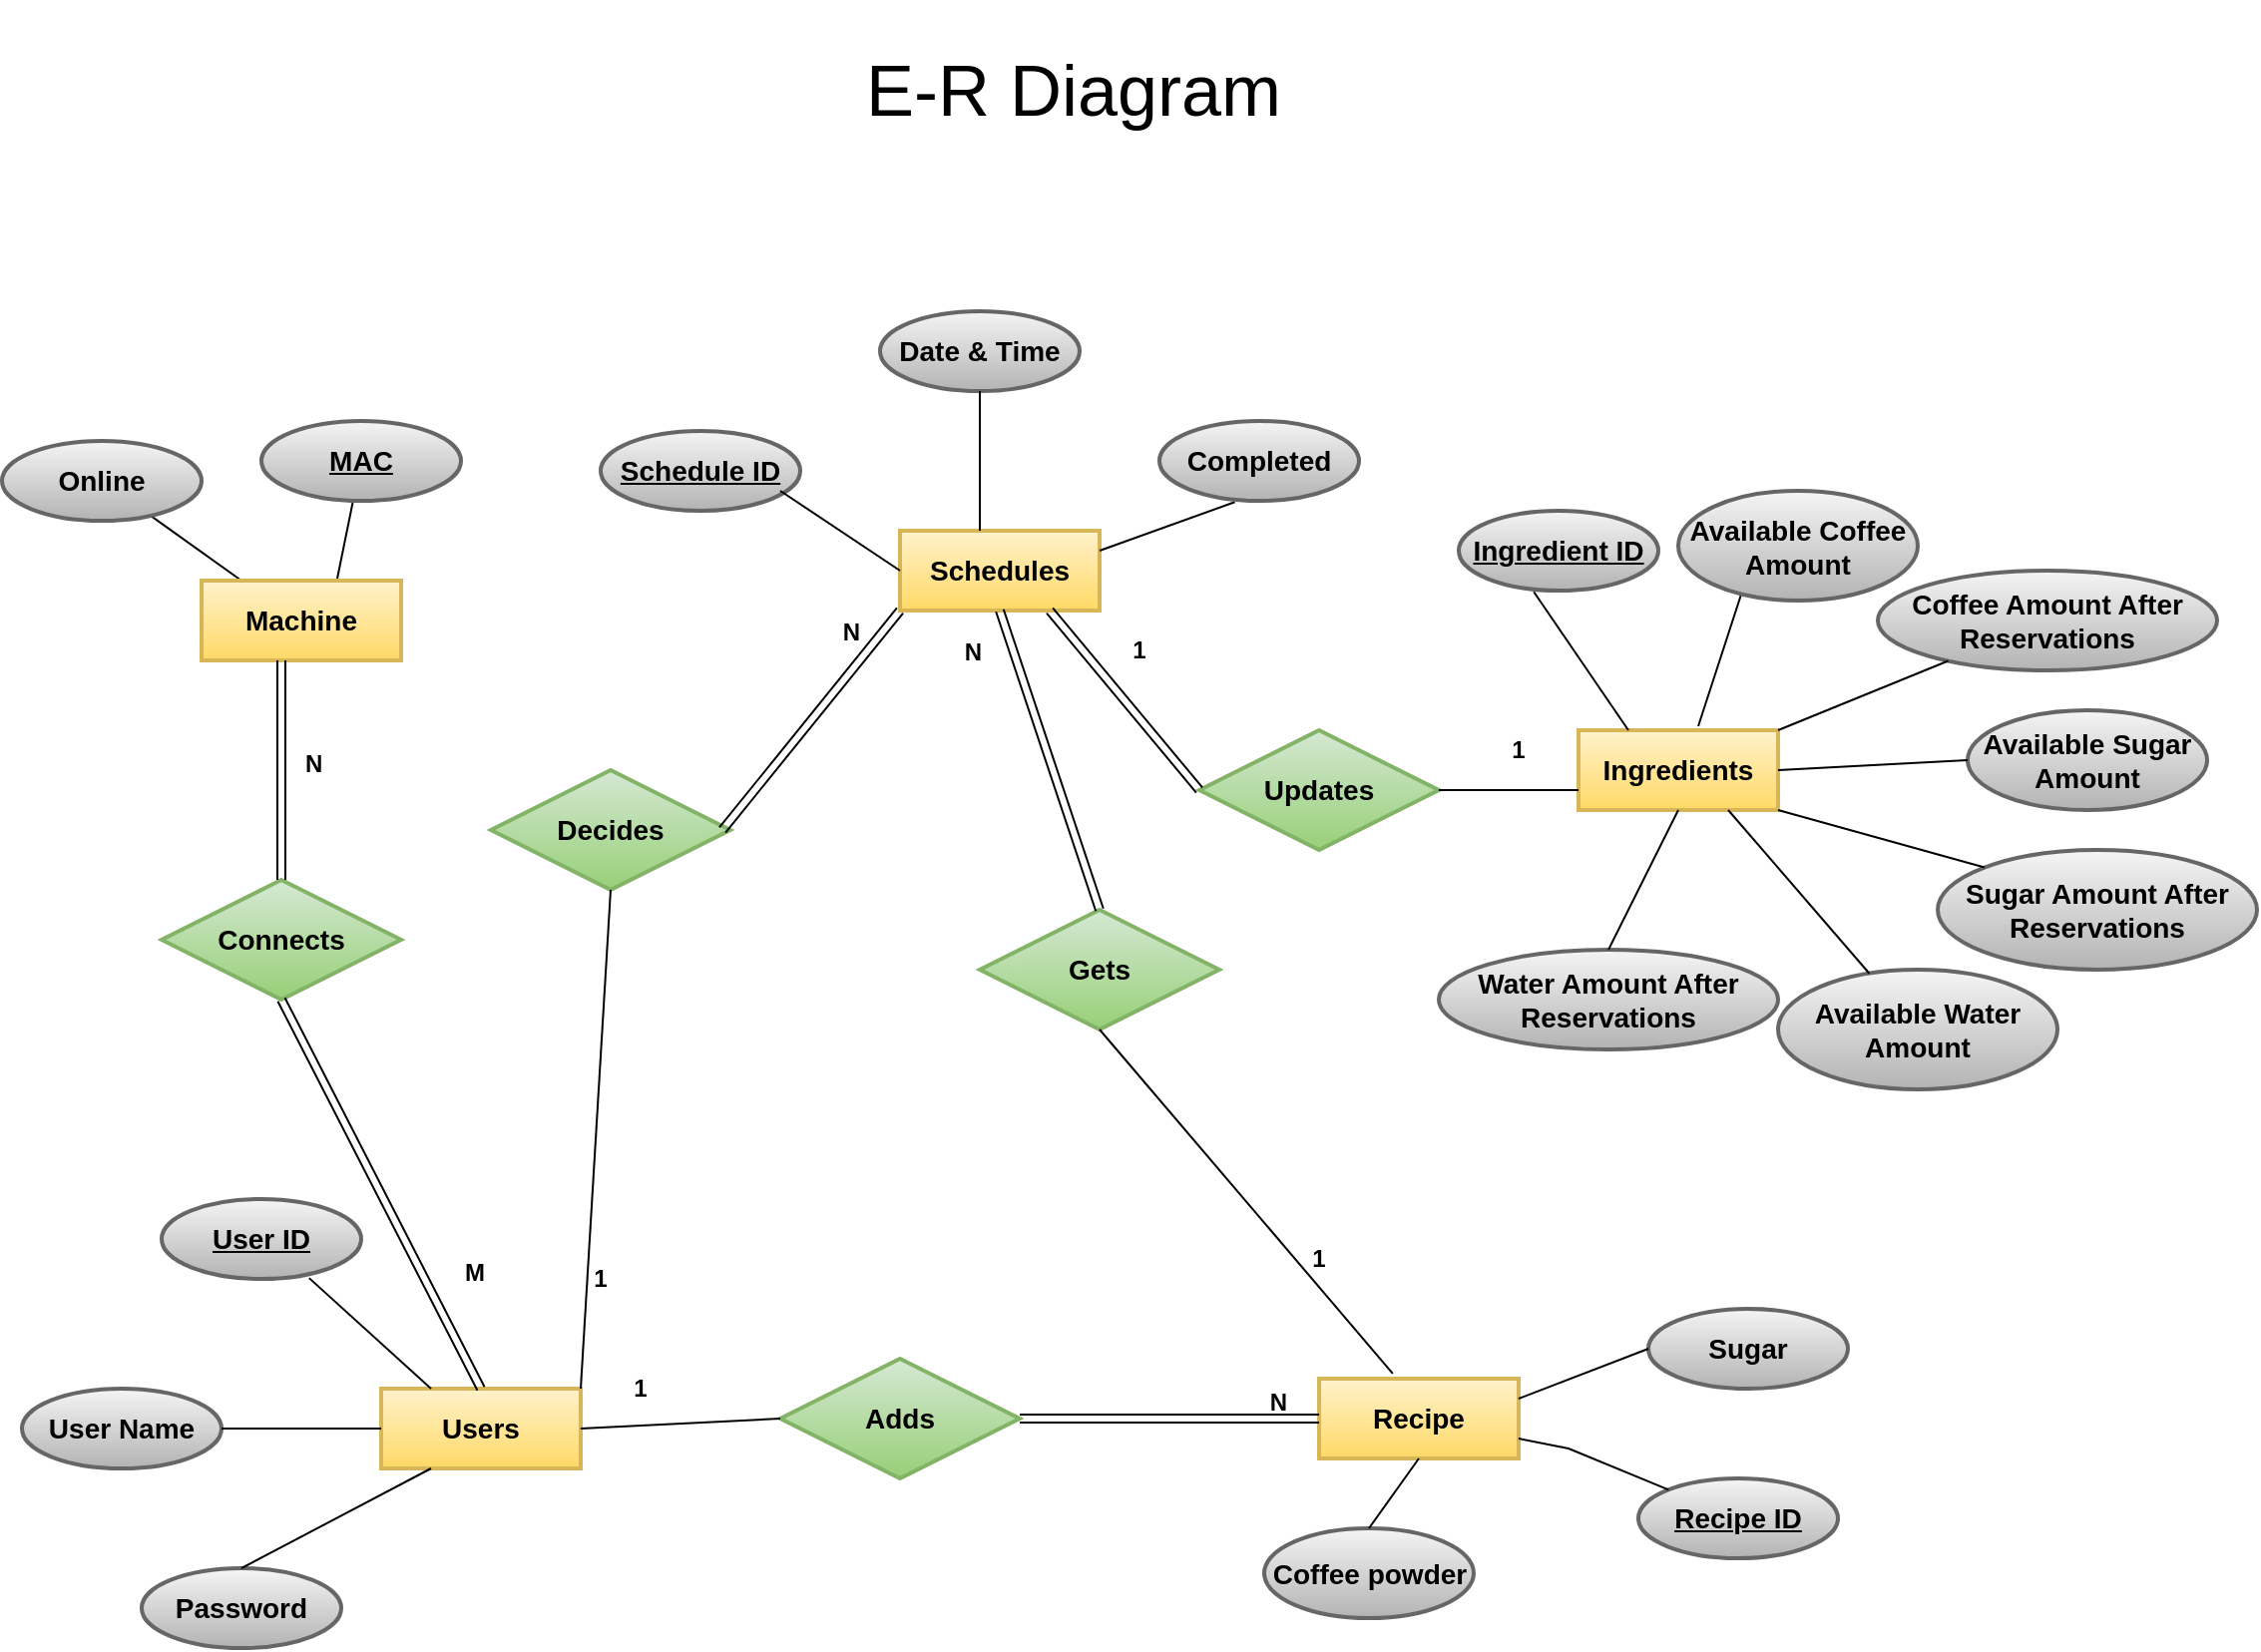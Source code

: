 <mxfile version="14.9.8" type="device"><diagram id="R2lEEEUBdFMjLlhIrx00" name="Page-1"><mxGraphModel dx="1736" dy="850" grid="0" gridSize="10" guides="1" tooltips="1" connect="1" arrows="1" fold="1" page="1" pageScale="1" pageWidth="850" pageHeight="1100" background="#ffffff" math="0" shadow="0" extFonts="Permanent Marker^https://fonts.googleapis.com/css?family=Permanent+Marker"><root><mxCell id="0"/><mxCell id="1" parent="0"/><mxCell id="8U8KSZyB_kCqXLYH77tu-1" value="&lt;b&gt;&lt;font style=&quot;font-size: 14px&quot;&gt;Ingredients&lt;/font&gt;&lt;/b&gt;" style="whiteSpace=wrap;html=1;align=center;gradientColor=#ffd966;fillColor=#fff2cc;strokeColor=#d6b656;strokeWidth=2;" parent="1" vertex="1"><mxGeometry x="980" y="410" width="100" height="40" as="geometry"/></mxCell><mxCell id="8U8KSZyB_kCqXLYH77tu-2" value="&lt;b&gt;&lt;font style=&quot;font-size: 14px&quot;&gt;Schedules&lt;/font&gt;&lt;/b&gt;" style="whiteSpace=wrap;html=1;align=center;gradientColor=#ffd966;fillColor=#fff2cc;strokeColor=#d6b656;strokeWidth=2;" parent="1" vertex="1"><mxGeometry x="640" y="310" width="100" height="40" as="geometry"/></mxCell><mxCell id="8U8KSZyB_kCqXLYH77tu-4" value="&lt;b&gt;&lt;font style=&quot;font-size: 14px&quot;&gt;Recipe&lt;/font&gt;&lt;/b&gt;" style="whiteSpace=wrap;html=1;align=center;gradientColor=#ffd966;fillColor=#fff2cc;strokeColor=#d6b656;strokeWidth=2;" parent="1" vertex="1"><mxGeometry x="850" y="735" width="100" height="40" as="geometry"/></mxCell><mxCell id="8U8KSZyB_kCqXLYH77tu-5" value="&lt;b&gt;&lt;font style=&quot;font-size: 14px&quot;&gt;Users&lt;/font&gt;&lt;/b&gt;" style="whiteSpace=wrap;html=1;align=center;gradientColor=#ffd966;fillColor=#fff2cc;strokeColor=#d6b656;strokeWidth=2;" parent="1" vertex="1"><mxGeometry x="380" y="740" width="100" height="40" as="geometry"/></mxCell><mxCell id="8U8KSZyB_kCqXLYH77tu-6" value="&lt;b&gt;&lt;font style=&quot;font-size: 14px&quot;&gt;User Name&lt;/font&gt;&lt;/b&gt;" style="ellipse;whiteSpace=wrap;html=1;align=center;gradientColor=#b3b3b3;fillColor=#f5f5f5;strokeColor=#666666;strokeWidth=2;" parent="1" vertex="1"><mxGeometry x="200" y="740" width="100" height="40" as="geometry"/></mxCell><mxCell id="8U8KSZyB_kCqXLYH77tu-7" value="&lt;b&gt;&lt;font style=&quot;font-size: 14px&quot;&gt;Password&lt;/font&gt;&lt;/b&gt;" style="ellipse;whiteSpace=wrap;html=1;align=center;gradientColor=#b3b3b3;fillColor=#f5f5f5;strokeColor=#666666;strokeWidth=2;" parent="1" vertex="1"><mxGeometry x="260" y="830" width="100" height="40" as="geometry"/></mxCell><mxCell id="8U8KSZyB_kCqXLYH77tu-12" value="" style="endArrow=none;html=1;rounded=0;exitX=0.739;exitY=0.989;exitDx=0;exitDy=0;exitPerimeter=0;entryX=0.25;entryY=0;entryDx=0;entryDy=0;" parent="1" source="8U8KSZyB_kCqXLYH77tu-18" target="8U8KSZyB_kCqXLYH77tu-5" edge="1"><mxGeometry relative="1" as="geometry"><mxPoint x="430" y="670" as="sourcePoint"/><mxPoint x="430" y="740" as="targetPoint"/></mxGeometry></mxCell><mxCell id="8U8KSZyB_kCqXLYH77tu-14" value="" style="endArrow=none;html=1;rounded=0;entryX=0;entryY=0.5;entryDx=0;entryDy=0;exitX=1;exitY=0.5;exitDx=0;exitDy=0;" parent="1" source="8U8KSZyB_kCqXLYH77tu-6" target="8U8KSZyB_kCqXLYH77tu-5" edge="1"><mxGeometry relative="1" as="geometry"><mxPoint x="350" y="690" as="sourcePoint"/><mxPoint x="380" y="790" as="targetPoint"/></mxGeometry></mxCell><mxCell id="8U8KSZyB_kCqXLYH77tu-15" value="" style="endArrow=none;html=1;rounded=0;entryX=0.25;entryY=1;entryDx=0;entryDy=0;exitX=0.5;exitY=0;exitDx=0;exitDy=0;" parent="1" source="8U8KSZyB_kCqXLYH77tu-7" target="8U8KSZyB_kCqXLYH77tu-5" edge="1"><mxGeometry relative="1" as="geometry"><mxPoint x="340" y="790" as="sourcePoint"/><mxPoint x="370" y="840" as="targetPoint"/></mxGeometry></mxCell><mxCell id="8U8KSZyB_kCqXLYH77tu-18" value="&lt;b&gt;&lt;font style=&quot;font-size: 14px&quot;&gt;User ID&lt;/font&gt;&lt;/b&gt;" style="ellipse;whiteSpace=wrap;html=1;align=center;fontStyle=4;gradientColor=#b3b3b3;fillColor=#f5f5f5;strokeColor=#666666;strokeWidth=2;" parent="1" vertex="1"><mxGeometry x="270" y="645" width="100" height="40" as="geometry"/></mxCell><mxCell id="8U8KSZyB_kCqXLYH77tu-19" value="&lt;font style=&quot;font-size: 14px&quot;&gt;&lt;b&gt;Schedule ID&lt;/b&gt;&lt;/font&gt;" style="ellipse;whiteSpace=wrap;html=1;align=center;fontStyle=4;gradientColor=#b3b3b3;fillColor=#f5f5f5;strokeColor=#666666;strokeWidth=2;" parent="1" vertex="1"><mxGeometry x="490" y="260" width="100" height="40" as="geometry"/></mxCell><mxCell id="8U8KSZyB_kCqXLYH77tu-21" value="&lt;b&gt;&lt;font style=&quot;font-size: 14px&quot;&gt;Sugar&lt;/font&gt;&lt;/b&gt;" style="ellipse;whiteSpace=wrap;html=1;align=center;gradientColor=#b3b3b3;fillColor=#f5f5f5;strokeColor=#666666;strokeWidth=2;" parent="1" vertex="1"><mxGeometry x="1015" y="700" width="100" height="40" as="geometry"/></mxCell><mxCell id="8U8KSZyB_kCqXLYH77tu-22" value="&lt;b&gt;&lt;font style=&quot;font-size: 14px&quot;&gt;Coffee powder&lt;/font&gt;&lt;/b&gt;" style="ellipse;whiteSpace=wrap;html=1;align=center;gradientColor=#b3b3b3;fillColor=#f5f5f5;strokeColor=#666666;strokeWidth=2;" parent="1" vertex="1"><mxGeometry x="822.5" y="810" width="105" height="45" as="geometry"/></mxCell><mxCell id="8U8KSZyB_kCqXLYH77tu-25" value="&lt;font style=&quot;font-size: 14px&quot;&gt;&lt;b&gt;Date &amp;amp; Time&lt;/b&gt;&lt;/font&gt;" style="ellipse;whiteSpace=wrap;html=1;align=center;gradientColor=#b3b3b3;fillColor=#f5f5f5;strokeColor=#666666;strokeWidth=2;" parent="1" vertex="1"><mxGeometry x="630" y="200" width="100" height="40" as="geometry"/></mxCell><mxCell id="8U8KSZyB_kCqXLYH77tu-29" value="" style="endArrow=none;html=1;rounded=0;entryX=0.5;entryY=1;entryDx=0;entryDy=0;exitX=0.5;exitY=0;exitDx=0;exitDy=0;" parent="1" source="8U8KSZyB_kCqXLYH77tu-22" target="8U8KSZyB_kCqXLYH77tu-4" edge="1"><mxGeometry relative="1" as="geometry"><mxPoint x="885" y="860" as="sourcePoint"/><mxPoint x="555" y="770" as="targetPoint"/></mxGeometry></mxCell><mxCell id="8U8KSZyB_kCqXLYH77tu-31" value="" style="endArrow=none;html=1;rounded=0;entryX=0;entryY=0.5;entryDx=0;entryDy=0;exitX=1;exitY=0.25;exitDx=0;exitDy=0;" parent="1" source="8U8KSZyB_kCqXLYH77tu-4" target="8U8KSZyB_kCqXLYH77tu-21" edge="1"><mxGeometry relative="1" as="geometry"><mxPoint x="395" y="770" as="sourcePoint"/><mxPoint x="555" y="770" as="targetPoint"/></mxGeometry></mxCell><mxCell id="8U8KSZyB_kCqXLYH77tu-34" value="" style="endArrow=none;html=1;rounded=0;entryX=0.5;entryY=1;entryDx=0;entryDy=0;" parent="1" target="8U8KSZyB_kCqXLYH77tu-25" edge="1"><mxGeometry relative="1" as="geometry"><mxPoint x="680" y="310" as="sourcePoint"/><mxPoint x="700" y="330" as="targetPoint"/></mxGeometry></mxCell><mxCell id="8U8KSZyB_kCqXLYH77tu-35" value="" style="endArrow=none;html=1;rounded=0;entryX=0;entryY=0.5;entryDx=0;entryDy=0;" parent="1" target="8U8KSZyB_kCqXLYH77tu-2" edge="1"><mxGeometry relative="1" as="geometry"><mxPoint x="580" y="290" as="sourcePoint"/><mxPoint x="700" y="330" as="targetPoint"/></mxGeometry></mxCell><mxCell id="8U8KSZyB_kCqXLYH77tu-39" value="&lt;b&gt;&lt;font style=&quot;font-size: 14px&quot;&gt;Sugar Amount After Reservations&lt;/font&gt;&lt;/b&gt;" style="ellipse;whiteSpace=wrap;html=1;align=center;gradientColor=#b3b3b3;fillColor=#f5f5f5;strokeColor=#666666;strokeWidth=2;" parent="1" vertex="1"><mxGeometry x="1160" y="470" width="160" height="60" as="geometry"/></mxCell><mxCell id="8U8KSZyB_kCqXLYH77tu-40" value="&lt;b&gt;&lt;font style=&quot;font-size: 14px&quot;&gt;Coffee Amount After Reservations&lt;/font&gt;&lt;/b&gt;" style="ellipse;whiteSpace=wrap;html=1;align=center;gradientColor=#b3b3b3;fillColor=#f5f5f5;strokeColor=#666666;strokeWidth=2;" parent="1" vertex="1"><mxGeometry x="1130" y="330" width="170" height="50" as="geometry"/></mxCell><mxCell id="8U8KSZyB_kCqXLYH77tu-41" value="&lt;b&gt;&lt;font style=&quot;font-size: 14px&quot;&gt;Ingredient ID&lt;/font&gt;&lt;/b&gt;" style="ellipse;whiteSpace=wrap;html=1;align=center;fontStyle=4;gradientColor=#b3b3b3;fillColor=#f5f5f5;strokeColor=#666666;strokeWidth=2;" parent="1" vertex="1"><mxGeometry x="920" y="300" width="100" height="40" as="geometry"/></mxCell><mxCell id="8U8KSZyB_kCqXLYH77tu-45" value="&lt;font style=&quot;font-size: 14px&quot;&gt;&lt;b&gt;Decides&lt;/b&gt;&lt;/font&gt;" style="shape=rhombus;perimeter=rhombusPerimeter;whiteSpace=wrap;html=1;align=center;gradientColor=#97d077;fillColor=#d5e8d4;strokeColor=#82b366;strokeWidth=2;" parent="1" vertex="1"><mxGeometry x="435" y="430" width="120" height="60" as="geometry"/></mxCell><mxCell id="8U8KSZyB_kCqXLYH77tu-46" value="" style="endArrow=none;html=1;rounded=0;exitX=1;exitY=0;exitDx=0;exitDy=0;entryX=0.5;entryY=1;entryDx=0;entryDy=0;" parent="1" source="8U8KSZyB_kCqXLYH77tu-5" target="8U8KSZyB_kCqXLYH77tu-45" edge="1"><mxGeometry relative="1" as="geometry"><mxPoint x="690" y="480" as="sourcePoint"/><mxPoint x="850" y="480" as="targetPoint"/></mxGeometry></mxCell><mxCell id="8U8KSZyB_kCqXLYH77tu-49" value="&lt;b&gt;1&lt;/b&gt;" style="text;html=1;strokeColor=none;fillColor=none;align=center;verticalAlign=middle;whiteSpace=wrap;rounded=0;" parent="1" vertex="1"><mxGeometry x="470" y="675" width="40" height="20" as="geometry"/></mxCell><mxCell id="8U8KSZyB_kCqXLYH77tu-56" value="" style="shape=link;html=1;rounded=0;entryX=0;entryY=1;entryDx=0;entryDy=0;exitX=0.967;exitY=0.5;exitDx=0;exitDy=0;exitPerimeter=0;" parent="1" source="8U8KSZyB_kCqXLYH77tu-45" target="8U8KSZyB_kCqXLYH77tu-2" edge="1"><mxGeometry relative="1" as="geometry"><mxPoint x="520" y="410" as="sourcePoint"/><mxPoint x="680" y="410" as="targetPoint"/></mxGeometry></mxCell><mxCell id="8U8KSZyB_kCqXLYH77tu-57" value="&lt;b&gt;N&lt;/b&gt;" style="resizable=0;html=1;align=right;verticalAlign=bottom;" parent="8U8KSZyB_kCqXLYH77tu-56" connectable="0" vertex="1"><mxGeometry x="1" relative="1" as="geometry"><mxPoint x="-20" y="20" as="offset"/></mxGeometry></mxCell><mxCell id="8U8KSZyB_kCqXLYH77tu-58" value="&lt;b&gt;&lt;font style=&quot;font-size: 14px&quot;&gt;Recipe ID&lt;/font&gt;&lt;/b&gt;" style="ellipse;whiteSpace=wrap;html=1;align=center;fontStyle=4;gradientColor=#b3b3b3;fillColor=#f5f5f5;strokeColor=#666666;strokeWidth=2;" parent="1" vertex="1"><mxGeometry x="1010" y="785" width="100" height="40" as="geometry"/></mxCell><mxCell id="8U8KSZyB_kCqXLYH77tu-60" value="" style="endArrow=none;html=1;rounded=0;entryX=1;entryY=0.75;entryDx=0;entryDy=0;" parent="1" source="8U8KSZyB_kCqXLYH77tu-58" target="8U8KSZyB_kCqXLYH77tu-4" edge="1"><mxGeometry relative="1" as="geometry"><mxPoint x="615" y="800" as="sourcePoint"/><mxPoint x="775" y="800" as="targetPoint"/><Array as="points"><mxPoint x="975" y="770"/></Array></mxGeometry></mxCell><mxCell id="8U8KSZyB_kCqXLYH77tu-61" value="&lt;b&gt;&lt;font style=&quot;font-size: 14px&quot;&gt;Adds&lt;/font&gt;&lt;/b&gt;" style="shape=rhombus;perimeter=rhombusPerimeter;whiteSpace=wrap;html=1;align=center;gradientColor=#97d077;fillColor=#d5e8d4;strokeColor=#82b366;strokeWidth=2;" parent="1" vertex="1"><mxGeometry x="580" y="725" width="120" height="60" as="geometry"/></mxCell><mxCell id="8U8KSZyB_kCqXLYH77tu-62" value="" style="endArrow=none;html=1;rounded=0;exitX=1;exitY=0.5;exitDx=0;exitDy=0;entryX=0;entryY=0.5;entryDx=0;entryDy=0;" parent="1" source="8U8KSZyB_kCqXLYH77tu-5" target="8U8KSZyB_kCqXLYH77tu-61" edge="1"><mxGeometry relative="1" as="geometry"><mxPoint x="720" y="655" as="sourcePoint"/><mxPoint x="880" y="655" as="targetPoint"/></mxGeometry></mxCell><mxCell id="8U8KSZyB_kCqXLYH77tu-63" value="" style="shape=link;html=1;rounded=0;exitX=1;exitY=0.5;exitDx=0;exitDy=0;entryX=0;entryY=0.5;entryDx=0;entryDy=0;" parent="1" source="8U8KSZyB_kCqXLYH77tu-61" target="8U8KSZyB_kCqXLYH77tu-4" edge="1"><mxGeometry relative="1" as="geometry"><mxPoint x="720" y="655" as="sourcePoint"/><mxPoint x="880" y="655" as="targetPoint"/><Array as="points"><mxPoint x="760" y="755"/></Array></mxGeometry></mxCell><mxCell id="8U8KSZyB_kCqXLYH77tu-64" value="&lt;b&gt;N&lt;/b&gt;" style="resizable=0;html=1;align=right;verticalAlign=bottom;" parent="8U8KSZyB_kCqXLYH77tu-63" connectable="0" vertex="1"><mxGeometry x="1" relative="1" as="geometry"><mxPoint x="-16" as="offset"/></mxGeometry></mxCell><mxCell id="8U8KSZyB_kCqXLYH77tu-65" value="&lt;font style=&quot;font-size: 14px&quot;&gt;&lt;b&gt;Updates&lt;/b&gt;&lt;/font&gt;" style="shape=rhombus;perimeter=rhombusPerimeter;whiteSpace=wrap;html=1;align=center;gradientColor=#97d077;fillColor=#d5e8d4;strokeColor=#82b366;strokeWidth=2;" parent="1" vertex="1"><mxGeometry x="790" y="410" width="120" height="60" as="geometry"/></mxCell><mxCell id="8U8KSZyB_kCqXLYH77tu-69" value="&lt;b&gt;1&lt;/b&gt;" style="text;html=1;strokeColor=none;fillColor=none;align=center;verticalAlign=middle;whiteSpace=wrap;rounded=0;" parent="1" vertex="1"><mxGeometry x="490" y="730" width="40" height="20" as="geometry"/></mxCell><mxCell id="8U8KSZyB_kCqXLYH77tu-71" value="" style="endArrow=none;html=1;rounded=0;exitX=1;exitY=0.5;exitDx=0;exitDy=0;entryX=0;entryY=0.75;entryDx=0;entryDy=0;" parent="1" source="8U8KSZyB_kCqXLYH77tu-65" target="8U8KSZyB_kCqXLYH77tu-1" edge="1"><mxGeometry relative="1" as="geometry"><mxPoint x="640" y="490" as="sourcePoint"/><mxPoint x="800" y="490" as="targetPoint"/></mxGeometry></mxCell><mxCell id="8U8KSZyB_kCqXLYH77tu-72" value="" style="shape=link;html=1;rounded=0;exitX=0.75;exitY=1;exitDx=0;exitDy=0;" parent="1" source="8U8KSZyB_kCqXLYH77tu-2" edge="1"><mxGeometry relative="1" as="geometry"><mxPoint x="640" y="490" as="sourcePoint"/><mxPoint x="790" y="440" as="targetPoint"/></mxGeometry></mxCell><mxCell id="8U8KSZyB_kCqXLYH77tu-74" value="&lt;b&gt;1&lt;/b&gt;" style="text;html=1;strokeColor=none;fillColor=none;align=center;verticalAlign=middle;whiteSpace=wrap;rounded=0;" parent="1" vertex="1"><mxGeometry x="740" y="360" width="40" height="20" as="geometry"/></mxCell><mxCell id="8U8KSZyB_kCqXLYH77tu-75" value="&lt;b&gt;1&lt;/b&gt;" style="text;html=1;strokeColor=none;fillColor=none;align=center;verticalAlign=middle;whiteSpace=wrap;rounded=0;" parent="1" vertex="1"><mxGeometry x="930" y="410" width="40" height="20" as="geometry"/></mxCell><mxCell id="8U8KSZyB_kCqXLYH77tu-77" value="" style="endArrow=none;html=1;rounded=0;entryX=0.376;entryY=1.015;entryDx=0;entryDy=0;exitX=0.25;exitY=0;exitDx=0;exitDy=0;entryPerimeter=0;" parent="1" source="8U8KSZyB_kCqXLYH77tu-1" target="8U8KSZyB_kCqXLYH77tu-41" edge="1"><mxGeometry relative="1" as="geometry"><mxPoint x="940" y="620" as="sourcePoint"/><mxPoint x="1100" y="620" as="targetPoint"/></mxGeometry></mxCell><mxCell id="8U8KSZyB_kCqXLYH77tu-79" value="" style="endArrow=none;html=1;rounded=0;entryX=0.378;entryY=1.016;entryDx=0;entryDy=0;entryPerimeter=0;exitX=1;exitY=0.25;exitDx=0;exitDy=0;" parent="1" source="8U8KSZyB_kCqXLYH77tu-2" target="Kc6LJuIWfiiOMojNywmI-25" edge="1"><mxGeometry relative="1" as="geometry"><mxPoint x="724" y="305" as="sourcePoint"/><mxPoint x="810.0" y="310" as="targetPoint"/></mxGeometry></mxCell><mxCell id="Kc6LJuIWfiiOMojNywmI-2" value="&lt;font style=&quot;font-size: 14px&quot;&gt;&lt;b&gt;Connects&lt;/b&gt;&lt;/font&gt;" style="shape=rhombus;perimeter=rhombusPerimeter;whiteSpace=wrap;html=1;align=center;gradientColor=#97d077;fillColor=#d5e8d4;strokeColor=#82b366;strokeWidth=2;" vertex="1" parent="1"><mxGeometry x="270" y="485" width="120" height="60" as="geometry"/></mxCell><mxCell id="Kc6LJuIWfiiOMojNywmI-6" value="" style="endArrow=none;html=1;rounded=0;exitX=0.68;exitY=-0.025;exitDx=0;exitDy=0;exitPerimeter=0;" edge="1" parent="1" source="Kc6LJuIWfiiOMojNywmI-11" target="Kc6LJuIWfiiOMojNywmI-7"><mxGeometry relative="1" as="geometry"><mxPoint x="357.1" y="341.72" as="sourcePoint"/><mxPoint x="370" y="275" as="targetPoint"/></mxGeometry></mxCell><mxCell id="Kc6LJuIWfiiOMojNywmI-7" value="&lt;font style=&quot;font-size: 14px&quot;&gt;&lt;b&gt;MAC&lt;/b&gt;&lt;/font&gt;" style="ellipse;whiteSpace=wrap;html=1;align=center;fontStyle=4;gradientColor=#b3b3b3;fillColor=#f5f5f5;strokeColor=#666666;strokeWidth=2;" vertex="1" parent="1"><mxGeometry x="320" y="255" width="100" height="40" as="geometry"/></mxCell><mxCell id="Kc6LJuIWfiiOMojNywmI-8" value="" style="endArrow=none;html=1;rounded=0;exitX=0.2;exitY=0;exitDx=0;exitDy=0;exitPerimeter=0;" edge="1" parent="1" source="Kc6LJuIWfiiOMojNywmI-11" target="Kc6LJuIWfiiOMojNywmI-9"><mxGeometry relative="1" as="geometry"><mxPoint x="304" y="342" as="sourcePoint"/><mxPoint x="270" y="285" as="targetPoint"/></mxGeometry></mxCell><mxCell id="Kc6LJuIWfiiOMojNywmI-9" value="&lt;font style=&quot;font-size: 14px&quot;&gt;&lt;b&gt;Online&lt;/b&gt;&lt;/font&gt;" style="ellipse;whiteSpace=wrap;html=1;align=center;fillColor=#f5f5f5;strokeColor=#666666;gradientColor=#b3b3b3;strokeWidth=2;" vertex="1" parent="1"><mxGeometry x="190" y="265" width="100" height="40" as="geometry"/></mxCell><mxCell id="Kc6LJuIWfiiOMojNywmI-11" value="&lt;font style=&quot;font-size: 14px&quot;&gt;&lt;b&gt;Machine&lt;/b&gt;&lt;/font&gt;" style="whiteSpace=wrap;html=1;align=center;gradientColor=#ffd966;fillColor=#fff2cc;strokeColor=#d6b656;strokeWidth=2;" vertex="1" parent="1"><mxGeometry x="290" y="335" width="100" height="40" as="geometry"/></mxCell><mxCell id="Kc6LJuIWfiiOMojNywmI-13" value="&lt;font style=&quot;font-size: 14px&quot;&gt;&lt;b&gt;Gets&lt;/b&gt;&lt;/font&gt;" style="shape=rhombus;perimeter=rhombusPerimeter;whiteSpace=wrap;html=1;align=center;gradientColor=#97d077;fillColor=#d5e8d4;strokeColor=#82b366;strokeWidth=2;" vertex="1" parent="1"><mxGeometry x="680" y="500" width="120" height="60" as="geometry"/></mxCell><mxCell id="Kc6LJuIWfiiOMojNywmI-17" value="&lt;b&gt;N&lt;/b&gt;" style="resizable=0;html=1;align=right;verticalAlign=bottom;" connectable="0" vertex="1" parent="1"><mxGeometry x="680" y="340" as="geometry"><mxPoint x="1" y="39" as="offset"/></mxGeometry></mxCell><mxCell id="Kc6LJuIWfiiOMojNywmI-18" value="" style="endArrow=none;html=1;rounded=0;exitX=0.261;exitY=0.954;exitDx=0;exitDy=0;exitPerimeter=0;" edge="1" parent="1" source="Kc6LJuIWfiiOMojNywmI-19"><mxGeometry relative="1" as="geometry"><mxPoint x="1160" y="360" as="sourcePoint"/><mxPoint x="1040" y="408" as="targetPoint"/></mxGeometry></mxCell><mxCell id="Kc6LJuIWfiiOMojNywmI-19" value="&lt;b&gt;&lt;font style=&quot;font-size: 14px&quot;&gt;Available Coffee Amount&lt;/font&gt;&lt;/b&gt;" style="ellipse;whiteSpace=wrap;html=1;align=center;gradientColor=#b3b3b3;fillColor=#f5f5f5;strokeColor=#666666;strokeWidth=2;" vertex="1" parent="1"><mxGeometry x="1030" y="290" width="120" height="55" as="geometry"/></mxCell><mxCell id="Kc6LJuIWfiiOMojNywmI-21" value="&lt;b&gt;&lt;font style=&quot;font-size: 14px&quot;&gt;Available Sugar Amount&lt;/font&gt;&lt;/b&gt;" style="ellipse;whiteSpace=wrap;html=1;align=center;gradientColor=#b3b3b3;fillColor=#f5f5f5;strokeColor=#666666;strokeWidth=2;" vertex="1" parent="1"><mxGeometry x="1175" y="400" width="120" height="50" as="geometry"/></mxCell><mxCell id="Kc6LJuIWfiiOMojNywmI-25" value="&lt;b&gt;&lt;font style=&quot;font-size: 14px&quot;&gt;Completed&lt;/font&gt;&lt;/b&gt;" style="ellipse;whiteSpace=wrap;html=1;align=center;gradientColor=#b3b3b3;fillColor=#f5f5f5;strokeColor=#666666;strokeWidth=2;" vertex="1" parent="1"><mxGeometry x="770" y="255" width="100" height="40" as="geometry"/></mxCell><mxCell id="Kc6LJuIWfiiOMojNywmI-28" value="" style="shape=link;html=1;rounded=0;entryX=0.5;entryY=1;entryDx=0;entryDy=0;exitX=0.5;exitY=0;exitDx=0;exitDy=0;" edge="1" parent="1" source="8U8KSZyB_kCqXLYH77tu-5" target="Kc6LJuIWfiiOMojNywmI-2"><mxGeometry relative="1" as="geometry"><mxPoint x="330" y="730" as="sourcePoint"/><mxPoint x="770" y="560" as="targetPoint"/></mxGeometry></mxCell><mxCell id="Kc6LJuIWfiiOMojNywmI-29" value="M" style="resizable=0;html=1;align=left;verticalAlign=bottom;fontStyle=1" connectable="0" vertex="1" parent="Kc6LJuIWfiiOMojNywmI-28"><mxGeometry x="-1" relative="1" as="geometry"><mxPoint x="-10" y="-50" as="offset"/></mxGeometry></mxCell><mxCell id="Kc6LJuIWfiiOMojNywmI-31" value="" style="shape=link;html=1;rounded=0;exitX=0.5;exitY=0;exitDx=0;exitDy=0;entryX=0.4;entryY=1;entryDx=0;entryDy=0;entryPerimeter=0;" edge="1" parent="1" source="Kc6LJuIWfiiOMojNywmI-2" target="Kc6LJuIWfiiOMojNywmI-11"><mxGeometry relative="1" as="geometry"><mxPoint x="680" y="565" as="sourcePoint"/><mxPoint x="840" y="565" as="targetPoint"/></mxGeometry></mxCell><mxCell id="Kc6LJuIWfiiOMojNywmI-32" value="N" style="resizable=0;html=1;align=left;verticalAlign=bottom;fontStyle=1" connectable="0" vertex="1" parent="Kc6LJuIWfiiOMojNywmI-31"><mxGeometry x="-1" relative="1" as="geometry"><mxPoint x="10" y="-50" as="offset"/></mxGeometry></mxCell><mxCell id="Kc6LJuIWfiiOMojNywmI-37" value="" style="endArrow=none;html=1;rounded=0;exitX=0.5;exitY=1;exitDx=0;exitDy=0;entryX=0.369;entryY=-0.065;entryDx=0;entryDy=0;entryPerimeter=0;" edge="1" parent="1" source="Kc6LJuIWfiiOMojNywmI-13" target="8U8KSZyB_kCqXLYH77tu-4"><mxGeometry relative="1" as="geometry"><mxPoint x="710" y="570" as="sourcePoint"/><mxPoint x="920" y="730" as="targetPoint"/></mxGeometry></mxCell><mxCell id="Kc6LJuIWfiiOMojNywmI-38" value="" style="shape=link;html=1;rounded=0;exitX=0.5;exitY=1;exitDx=0;exitDy=0;entryX=0.5;entryY=0;entryDx=0;entryDy=0;" edge="1" parent="1" source="8U8KSZyB_kCqXLYH77tu-2" target="Kc6LJuIWfiiOMojNywmI-13"><mxGeometry relative="1" as="geometry"><mxPoint x="710" y="570" as="sourcePoint"/><mxPoint x="870" y="570" as="targetPoint"/></mxGeometry></mxCell><mxCell id="Kc6LJuIWfiiOMojNywmI-41" value="&lt;b&gt;1&lt;/b&gt;" style="text;html=1;strokeColor=none;fillColor=none;align=center;verticalAlign=middle;whiteSpace=wrap;rounded=0;" vertex="1" parent="1"><mxGeometry x="830" y="665" width="40" height="20" as="geometry"/></mxCell><mxCell id="Kc6LJuIWfiiOMojNywmI-42" value="" style="endArrow=none;html=1;rounded=0;entryX=1;entryY=0;entryDx=0;entryDy=0;" edge="1" parent="1" source="8U8KSZyB_kCqXLYH77tu-40" target="8U8KSZyB_kCqXLYH77tu-1"><mxGeometry relative="1" as="geometry"><mxPoint x="710" y="340" as="sourcePoint"/><mxPoint x="870" y="340" as="targetPoint"/></mxGeometry></mxCell><mxCell id="Kc6LJuIWfiiOMojNywmI-43" value="" style="endArrow=none;html=1;rounded=0;exitX=1;exitY=0.5;exitDx=0;exitDy=0;entryX=0;entryY=0.5;entryDx=0;entryDy=0;" edge="1" parent="1" source="8U8KSZyB_kCqXLYH77tu-1" target="Kc6LJuIWfiiOMojNywmI-21"><mxGeometry relative="1" as="geometry"><mxPoint x="710" y="340" as="sourcePoint"/><mxPoint x="1170" y="420" as="targetPoint"/></mxGeometry></mxCell><mxCell id="Kc6LJuIWfiiOMojNywmI-44" value="" style="endArrow=none;html=1;rounded=0;entryX=0;entryY=0;entryDx=0;entryDy=0;exitX=1;exitY=1;exitDx=0;exitDy=0;" edge="1" parent="1" source="8U8KSZyB_kCqXLYH77tu-1" target="8U8KSZyB_kCqXLYH77tu-39"><mxGeometry relative="1" as="geometry"><mxPoint x="710" y="340" as="sourcePoint"/><mxPoint x="870" y="340" as="targetPoint"/></mxGeometry></mxCell><mxCell id="Kc6LJuIWfiiOMojNywmI-45" value="&lt;b&gt;&lt;font style=&quot;font-size: 14px&quot;&gt;Available Water Amount&lt;/font&gt;&lt;/b&gt;" style="ellipse;whiteSpace=wrap;html=1;align=center;gradientColor=#b3b3b3;fillColor=#f5f5f5;strokeColor=#666666;strokeWidth=2;" vertex="1" parent="1"><mxGeometry x="1080" y="530" width="140" height="60" as="geometry"/></mxCell><mxCell id="Kc6LJuIWfiiOMojNywmI-46" value="&lt;b&gt;&lt;font style=&quot;font-size: 14px&quot;&gt;Water Amount After Reservations&lt;/font&gt;&lt;/b&gt;" style="ellipse;whiteSpace=wrap;html=1;align=center;gradientColor=#b3b3b3;fillColor=#f5f5f5;strokeColor=#666666;strokeWidth=2;" vertex="1" parent="1"><mxGeometry x="910" y="520" width="170" height="50" as="geometry"/></mxCell><mxCell id="Kc6LJuIWfiiOMojNywmI-47" value="" style="endArrow=none;html=1;rounded=0;exitX=0.75;exitY=1;exitDx=0;exitDy=0;" edge="1" parent="1" source="8U8KSZyB_kCqXLYH77tu-1" target="Kc6LJuIWfiiOMojNywmI-45"><mxGeometry relative="1" as="geometry"><mxPoint x="1046" y="440" as="sourcePoint"/><mxPoint x="1122" y="518" as="targetPoint"/></mxGeometry></mxCell><mxCell id="Kc6LJuIWfiiOMojNywmI-48" value="" style="endArrow=none;html=1;rounded=0;entryX=0.5;entryY=0;entryDx=0;entryDy=0;exitX=0.5;exitY=1;exitDx=0;exitDy=0;" edge="1" parent="1" source="8U8KSZyB_kCqXLYH77tu-1" target="Kc6LJuIWfiiOMojNywmI-46"><mxGeometry relative="1" as="geometry"><mxPoint x="710" y="320" as="sourcePoint"/><mxPoint x="870" y="320" as="targetPoint"/></mxGeometry></mxCell><mxCell id="Kc6LJuIWfiiOMojNywmI-49" value="&lt;font style=&quot;font-size: 36px&quot;&gt;E-R Diagram&lt;/font&gt;" style="text;html=1;strokeColor=none;fillColor=none;align=center;verticalAlign=middle;whiteSpace=wrap;rounded=0;" vertex="1" parent="1"><mxGeometry x="477" y="44" width="500" height="90" as="geometry"/></mxCell></root></mxGraphModel></diagram></mxfile>
